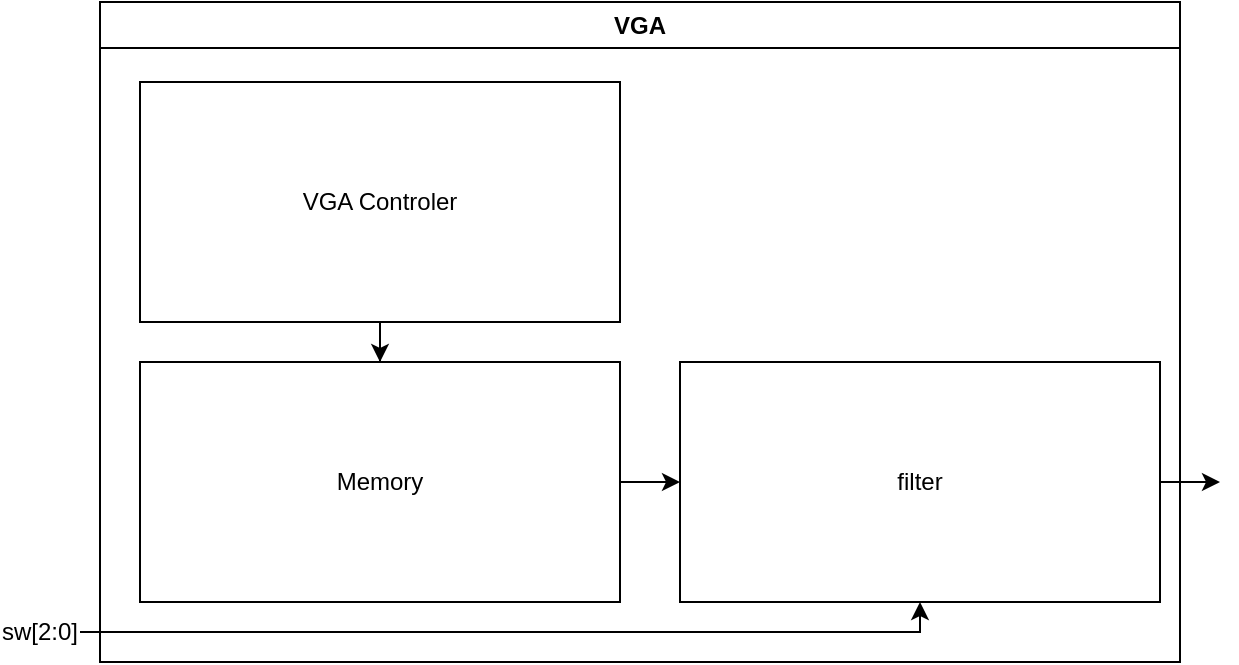 <mxfile>
    <diagram name="페이지-1" id="XcptUf0KwpVygaQoRDNh">
        <mxGraphModel dx="974" dy="422" grid="1" gridSize="10" guides="1" tooltips="1" connect="1" arrows="1" fold="1" page="1" pageScale="1" pageWidth="1169" pageHeight="827" math="0" shadow="0">
            <root>
                <mxCell id="0"/>
                <mxCell id="1" parent="0"/>
                <mxCell id="bedI1mAN8kioQ4q64pxo-1" value="VGA" style="swimlane;whiteSpace=wrap;html=1;startSize=23;" parent="1" vertex="1">
                    <mxGeometry x="160" y="40" width="540" height="330" as="geometry"/>
                </mxCell>
                <mxCell id="bedI1mAN8kioQ4q64pxo-4" value="" style="edgeStyle=orthogonalEdgeStyle;rounded=0;orthogonalLoop=1;jettySize=auto;html=1;" parent="bedI1mAN8kioQ4q64pxo-1" source="bedI1mAN8kioQ4q64pxo-2" target="bedI1mAN8kioQ4q64pxo-3" edge="1">
                    <mxGeometry relative="1" as="geometry"/>
                </mxCell>
                <mxCell id="bedI1mAN8kioQ4q64pxo-2" value="VGA Controler" style="rounded=0;whiteSpace=wrap;html=1;" parent="bedI1mAN8kioQ4q64pxo-1" vertex="1">
                    <mxGeometry x="20" y="40" width="240" height="120" as="geometry"/>
                </mxCell>
                <mxCell id="bedI1mAN8kioQ4q64pxo-5" style="edgeStyle=orthogonalEdgeStyle;rounded=0;orthogonalLoop=1;jettySize=auto;html=1;entryX=0;entryY=0.5;entryDx=0;entryDy=0;" parent="bedI1mAN8kioQ4q64pxo-1" source="bedI1mAN8kioQ4q64pxo-3" edge="1" target="8">
                    <mxGeometry relative="1" as="geometry">
                        <mxPoint x="290" y="240" as="targetPoint"/>
                    </mxGeometry>
                </mxCell>
                <mxCell id="bedI1mAN8kioQ4q64pxo-3" value="Memory" style="rounded=0;whiteSpace=wrap;html=1;" parent="bedI1mAN8kioQ4q64pxo-1" vertex="1">
                    <mxGeometry x="20" y="180" width="240" height="120" as="geometry"/>
                </mxCell>
                <mxCell id="8" value="filter" style="rounded=0;whiteSpace=wrap;html=1;" vertex="1" parent="bedI1mAN8kioQ4q64pxo-1">
                    <mxGeometry x="290" y="180" width="240" height="120" as="geometry"/>
                </mxCell>
                <mxCell id="13" style="edgeStyle=none;html=1;" edge="1" parent="1" source="8">
                    <mxGeometry relative="1" as="geometry">
                        <mxPoint x="720" y="280" as="targetPoint"/>
                    </mxGeometry>
                </mxCell>
                <mxCell id="15" value="" style="edgeStyle=orthogonalEdgeStyle;html=1;rounded=0;exitX=1;exitY=0.5;exitDx=0;exitDy=0;" edge="1" parent="1" source="14" target="8">
                    <mxGeometry relative="1" as="geometry">
                        <mxPoint x="130" y="355" as="sourcePoint"/>
                        <Array as="points">
                            <mxPoint x="570" y="355"/>
                        </Array>
                    </mxGeometry>
                </mxCell>
                <mxCell id="14" value="sw[2:0]" style="text;html=1;align=center;verticalAlign=middle;whiteSpace=wrap;rounded=0;" vertex="1" parent="1">
                    <mxGeometry x="110" y="340" width="40" height="30" as="geometry"/>
                </mxCell>
            </root>
        </mxGraphModel>
    </diagram>
</mxfile>
